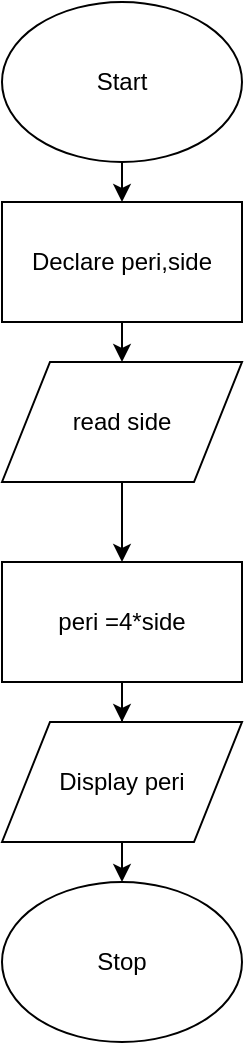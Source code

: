 <mxfile version="12.1.3" type="device" pages="1"><diagram id="kOd6CMDQTU0nzlw6pgL7" name="Page-1"><mxGraphModel dx="854" dy="402" grid="1" gridSize="10" guides="1" tooltips="1" connect="1" arrows="1" fold="1" page="1" pageScale="1" pageWidth="850" pageHeight="1100" math="0" shadow="0"><root><mxCell id="0"/><mxCell id="1" parent="0"/><mxCell id="jUZbW5RMh4v40BZYJwAN-7" style="edgeStyle=orthogonalEdgeStyle;rounded=0;orthogonalLoop=1;jettySize=auto;html=1;exitX=0.5;exitY=1;exitDx=0;exitDy=0;entryX=0.5;entryY=0;entryDx=0;entryDy=0;" edge="1" parent="1" source="jUZbW5RMh4v40BZYJwAN-1" target="jUZbW5RMh4v40BZYJwAN-2"><mxGeometry relative="1" as="geometry"/></mxCell><mxCell id="jUZbW5RMh4v40BZYJwAN-1" value="Start" style="ellipse;whiteSpace=wrap;html=1;" vertex="1" parent="1"><mxGeometry x="380" y="20" width="120" height="80" as="geometry"/></mxCell><mxCell id="jUZbW5RMh4v40BZYJwAN-8" style="edgeStyle=orthogonalEdgeStyle;rounded=0;orthogonalLoop=1;jettySize=auto;html=1;exitX=0.5;exitY=1;exitDx=0;exitDy=0;entryX=0.5;entryY=0;entryDx=0;entryDy=0;" edge="1" parent="1" source="jUZbW5RMh4v40BZYJwAN-2" target="jUZbW5RMh4v40BZYJwAN-3"><mxGeometry relative="1" as="geometry"/></mxCell><mxCell id="jUZbW5RMh4v40BZYJwAN-2" value="Declare peri,side" style="rounded=0;whiteSpace=wrap;html=1;" vertex="1" parent="1"><mxGeometry x="380" y="120" width="120" height="60" as="geometry"/></mxCell><mxCell id="jUZbW5RMh4v40BZYJwAN-9" style="edgeStyle=orthogonalEdgeStyle;rounded=0;orthogonalLoop=1;jettySize=auto;html=1;exitX=0.5;exitY=1;exitDx=0;exitDy=0;entryX=0.5;entryY=0;entryDx=0;entryDy=0;" edge="1" parent="1" source="jUZbW5RMh4v40BZYJwAN-3" target="jUZbW5RMh4v40BZYJwAN-4"><mxGeometry relative="1" as="geometry"/></mxCell><mxCell id="jUZbW5RMh4v40BZYJwAN-3" value="read side" style="shape=parallelogram;perimeter=parallelogramPerimeter;whiteSpace=wrap;html=1;" vertex="1" parent="1"><mxGeometry x="380" y="200" width="120" height="60" as="geometry"/></mxCell><mxCell id="jUZbW5RMh4v40BZYJwAN-10" style="edgeStyle=orthogonalEdgeStyle;rounded=0;orthogonalLoop=1;jettySize=auto;html=1;exitX=0.5;exitY=1;exitDx=0;exitDy=0;" edge="1" parent="1" source="jUZbW5RMh4v40BZYJwAN-4" target="jUZbW5RMh4v40BZYJwAN-5"><mxGeometry relative="1" as="geometry"/></mxCell><mxCell id="jUZbW5RMh4v40BZYJwAN-4" value="peri =4*side" style="rounded=0;whiteSpace=wrap;html=1;" vertex="1" parent="1"><mxGeometry x="380" y="300" width="120" height="60" as="geometry"/></mxCell><mxCell id="jUZbW5RMh4v40BZYJwAN-11" style="edgeStyle=orthogonalEdgeStyle;rounded=0;orthogonalLoop=1;jettySize=auto;html=1;exitX=0.5;exitY=1;exitDx=0;exitDy=0;entryX=0.5;entryY=0;entryDx=0;entryDy=0;" edge="1" parent="1" source="jUZbW5RMh4v40BZYJwAN-5" target="jUZbW5RMh4v40BZYJwAN-6"><mxGeometry relative="1" as="geometry"/></mxCell><mxCell id="jUZbW5RMh4v40BZYJwAN-5" value="Display peri" style="shape=parallelogram;perimeter=parallelogramPerimeter;whiteSpace=wrap;html=1;" vertex="1" parent="1"><mxGeometry x="380" y="380" width="120" height="60" as="geometry"/></mxCell><mxCell id="jUZbW5RMh4v40BZYJwAN-6" value="Stop" style="ellipse;whiteSpace=wrap;html=1;" vertex="1" parent="1"><mxGeometry x="380" y="460" width="120" height="80" as="geometry"/></mxCell></root></mxGraphModel></diagram></mxfile>